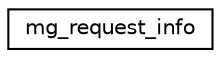 digraph "Graphical Class Hierarchy"
{
  edge [fontname="Helvetica",fontsize="10",labelfontname="Helvetica",labelfontsize="10"];
  node [fontname="Helvetica",fontsize="10",shape=record];
  rankdir="LR";
  Node1 [label="mg_request_info",height=0.2,width=0.4,color="black", fillcolor="white", style="filled",URL="$db/df5/structmg__request__info.html"];
}
